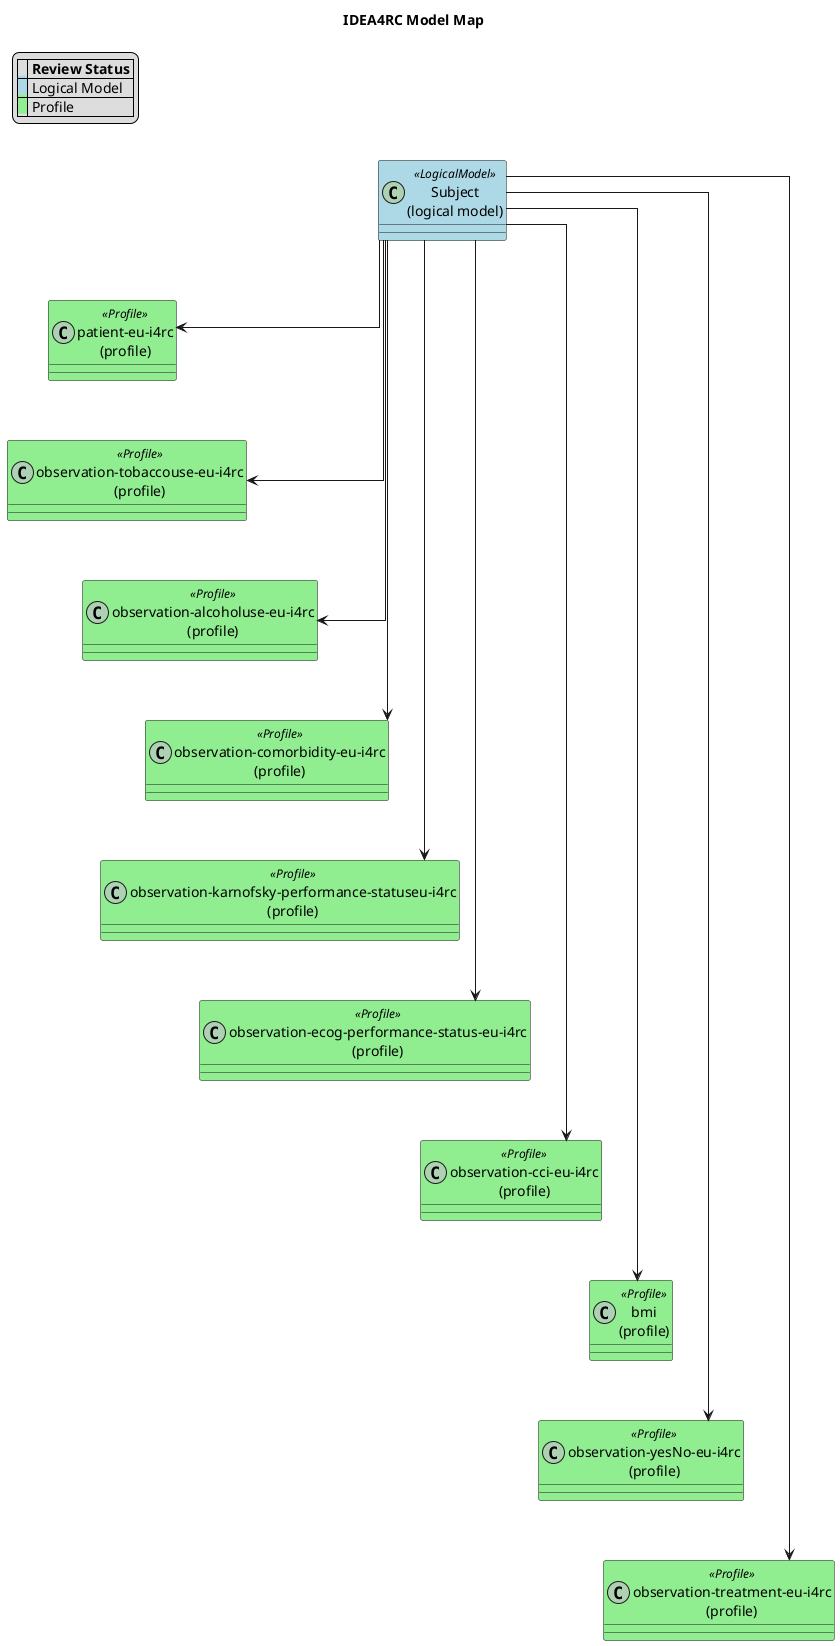 @startuml
title IDEA4RC Model Map


' avoid problems with angled crows feet
skinparam linetype ortho


legend top left
|= |= Review Status |
|<back:#LightBlue>   </back>| Logical Model |
|<back:#LightGreen>   </back>| Profile|
endlegend

!define RECTANGLE class
skinparam class {
    BackgroundColor<<LogicalModel>> #LightBlue
    BackgroundColor<<Profile>> #LightGreen
}

RECTANGLE "Subject\n(logical model)" as Subject <<LogicalModel>>
url of Subject is [[StructureDefinition-Subject.html]]
Subject -[hidden]-> Subject


RECTANGLE "patient-eu-i4rc\n(profile)" as Target13 <<Profile>>
url of Target13 is [[StructureDefinition-patient-eu-i4rc.html]]
Subject --> Target13

RECTANGLE "observation-tobaccouse-eu-i4rc\n(profile)" as Target14 <<Profile>>
url of Target14 is [[StructureDefinition-observation-tobaccouse-eu-i4rc.html]]
Subject --> Target14

RECTANGLE "observation-alcoholuse-eu-i4rc\n(profile)" as Target15 <<Profile>>
url of Target15 is [[StructureDefinition-observation-alcoholuse-eu-i4rc.html]]
Subject --> Target15

RECTANGLE "observation-comorbidity-eu-i4rc\n(profile)" as Target16 <<Profile>>
url of Target16 is [[StructureDefinition-observation-comorbidity-eu-i4rc.html]]
Subject --> Target16

RECTANGLE "observation-karnofsky-performance-statuseu-i4rc\n(profile)" as Target17 <<Profile>>
url of Target17 is [[StructureDefinition-observation-karnofsky-performance-statuseu-i4rc.html]]
Subject --> Target17

RECTANGLE "observation-ecog-performance-status-eu-i4rc\n(profile)" as Target18 <<Profile>>
url of Target18 is [[StructureDefinition-observation-ecog-performance-status-eu-i4rc.html]]
Subject --> Target18

RECTANGLE "observation-cci-eu-i4rc\n(profile)" as Target19 <<Profile>>
url of Target19 is [[StructureDefinition-observation-cci-eu-i4rc.html]]
Subject --> Target19

RECTANGLE "bmi\n(profile)" as Target20 <<Profile>>
url of Target20 is [[StructureDefinition-bmi.html]]
Subject --> Target20

RECTANGLE "observation-yesNo-eu-i4rc\n(profile)" as Target21 <<Profile>>
url of Target21 is [[StructureDefinition-observation-yesNo-eu-i4rc.html]]
Subject --> Target21

RECTANGLE "observation-treatment-eu-i4rc\n(profile)" as Target22 <<Profile>>
url of Target22 is [[StructureDefinition-observation-treatment-eu-i4rc.html]]
Subject --> Target22

Subject -[hidden]-> Target13
Target13 -[hidden]-> Target14
Target14 -[hidden]-> Target15
Target15 -[hidden]-> Target16
Target16 -[hidden]-> Target17
Target17 -[hidden]-> Target18
Target18 -[hidden]-> Target19
Target19 -[hidden]-> Target20
Target20 -[hidden]-> Target21
Target21 -[hidden]-> Target22

@enduml
